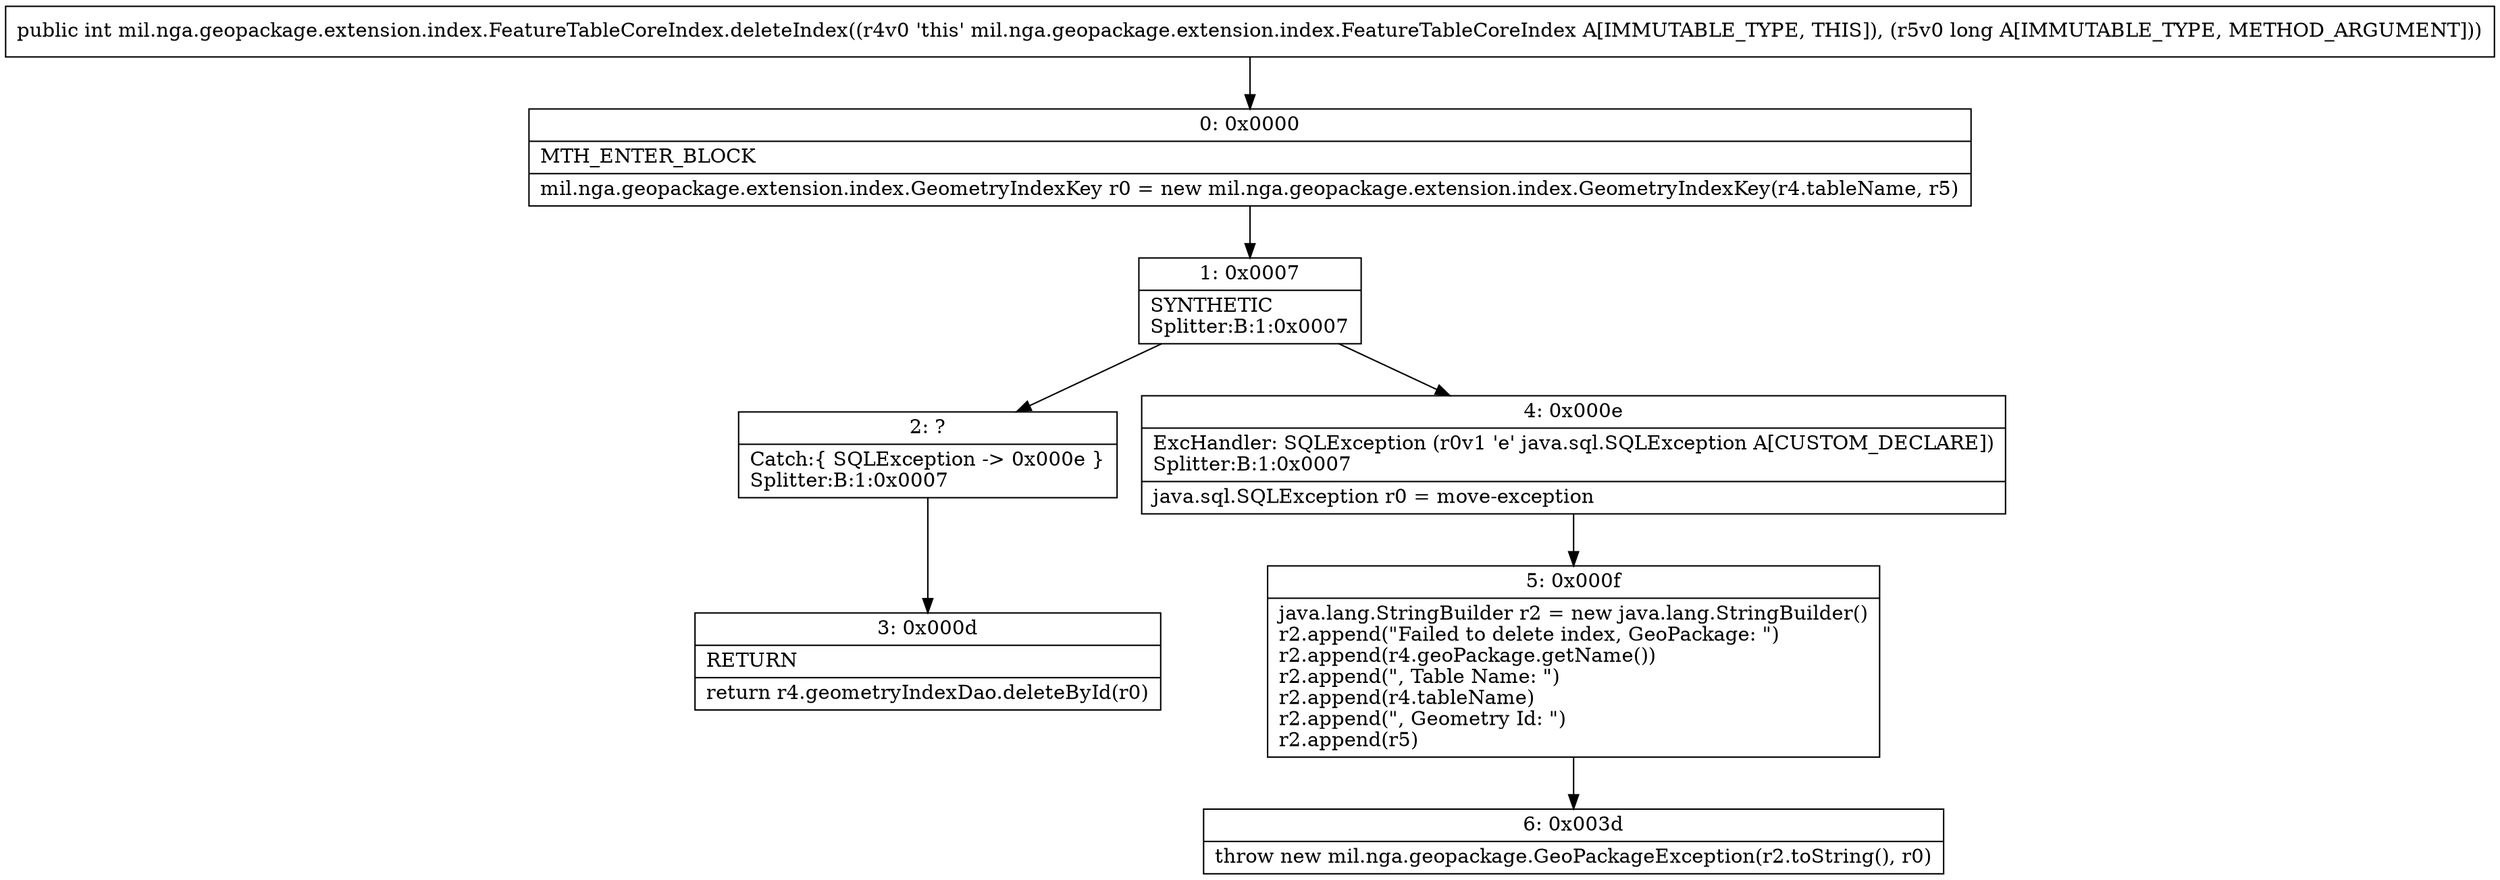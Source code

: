 digraph "CFG formil.nga.geopackage.extension.index.FeatureTableCoreIndex.deleteIndex(J)I" {
Node_0 [shape=record,label="{0\:\ 0x0000|MTH_ENTER_BLOCK\l|mil.nga.geopackage.extension.index.GeometryIndexKey r0 = new mil.nga.geopackage.extension.index.GeometryIndexKey(r4.tableName, r5)\l}"];
Node_1 [shape=record,label="{1\:\ 0x0007|SYNTHETIC\lSplitter:B:1:0x0007\l}"];
Node_2 [shape=record,label="{2\:\ ?|Catch:\{ SQLException \-\> 0x000e \}\lSplitter:B:1:0x0007\l}"];
Node_3 [shape=record,label="{3\:\ 0x000d|RETURN\l|return r4.geometryIndexDao.deleteById(r0)\l}"];
Node_4 [shape=record,label="{4\:\ 0x000e|ExcHandler: SQLException (r0v1 'e' java.sql.SQLException A[CUSTOM_DECLARE])\lSplitter:B:1:0x0007\l|java.sql.SQLException r0 = move\-exception\l}"];
Node_5 [shape=record,label="{5\:\ 0x000f|java.lang.StringBuilder r2 = new java.lang.StringBuilder()\lr2.append(\"Failed to delete index, GeoPackage: \")\lr2.append(r4.geoPackage.getName())\lr2.append(\", Table Name: \")\lr2.append(r4.tableName)\lr2.append(\", Geometry Id: \")\lr2.append(r5)\l}"];
Node_6 [shape=record,label="{6\:\ 0x003d|throw new mil.nga.geopackage.GeoPackageException(r2.toString(), r0)\l}"];
MethodNode[shape=record,label="{public int mil.nga.geopackage.extension.index.FeatureTableCoreIndex.deleteIndex((r4v0 'this' mil.nga.geopackage.extension.index.FeatureTableCoreIndex A[IMMUTABLE_TYPE, THIS]), (r5v0 long A[IMMUTABLE_TYPE, METHOD_ARGUMENT])) }"];
MethodNode -> Node_0;
Node_0 -> Node_1;
Node_1 -> Node_2;
Node_1 -> Node_4;
Node_2 -> Node_3;
Node_4 -> Node_5;
Node_5 -> Node_6;
}

